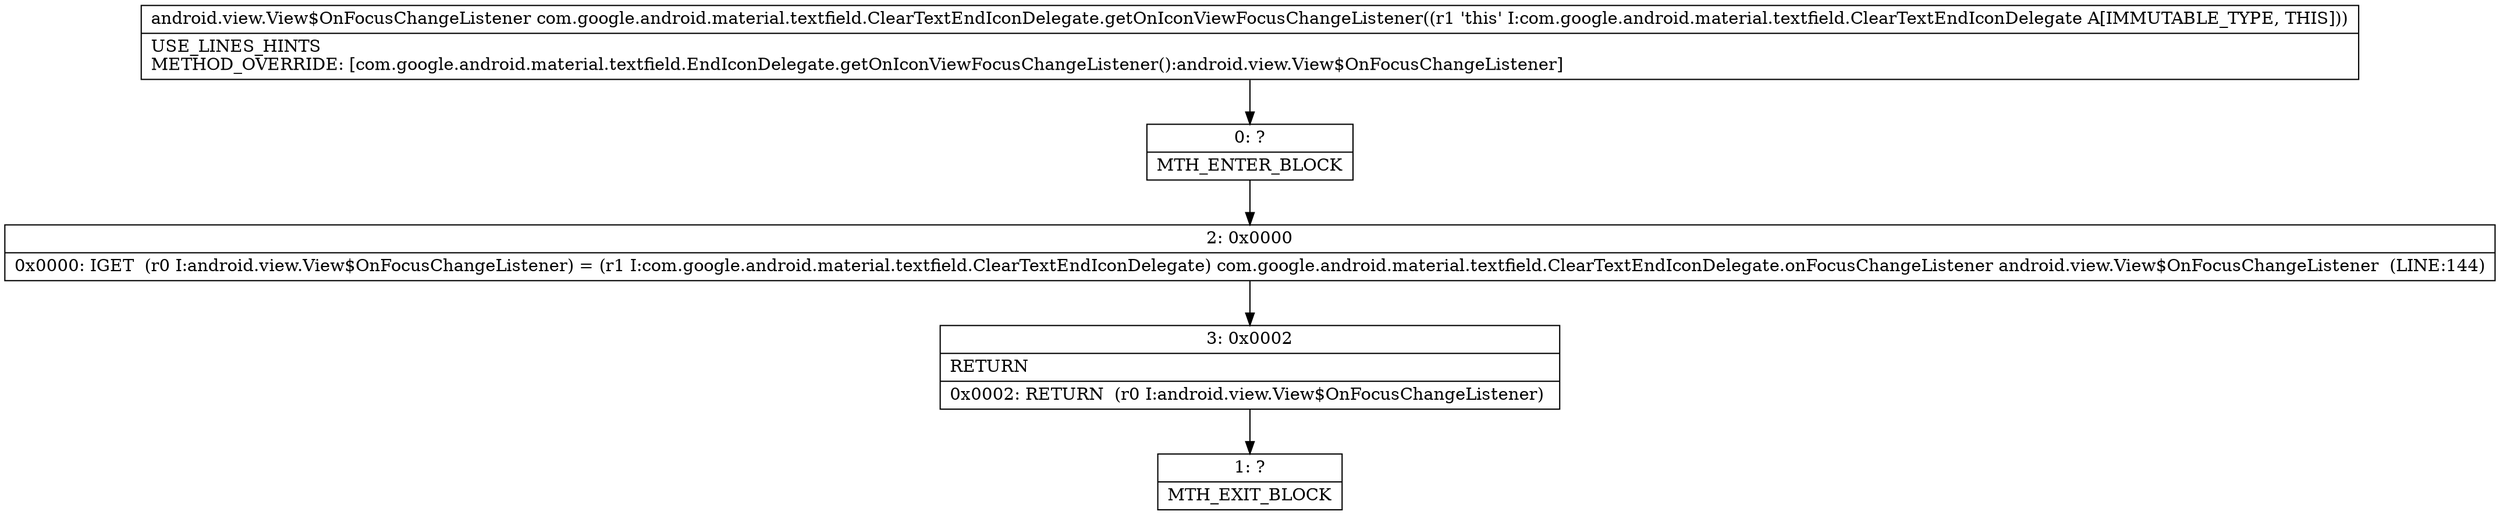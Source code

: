 digraph "CFG forcom.google.android.material.textfield.ClearTextEndIconDelegate.getOnIconViewFocusChangeListener()Landroid\/view\/View$OnFocusChangeListener;" {
Node_0 [shape=record,label="{0\:\ ?|MTH_ENTER_BLOCK\l}"];
Node_2 [shape=record,label="{2\:\ 0x0000|0x0000: IGET  (r0 I:android.view.View$OnFocusChangeListener) = (r1 I:com.google.android.material.textfield.ClearTextEndIconDelegate) com.google.android.material.textfield.ClearTextEndIconDelegate.onFocusChangeListener android.view.View$OnFocusChangeListener  (LINE:144)\l}"];
Node_3 [shape=record,label="{3\:\ 0x0002|RETURN\l|0x0002: RETURN  (r0 I:android.view.View$OnFocusChangeListener) \l}"];
Node_1 [shape=record,label="{1\:\ ?|MTH_EXIT_BLOCK\l}"];
MethodNode[shape=record,label="{android.view.View$OnFocusChangeListener com.google.android.material.textfield.ClearTextEndIconDelegate.getOnIconViewFocusChangeListener((r1 'this' I:com.google.android.material.textfield.ClearTextEndIconDelegate A[IMMUTABLE_TYPE, THIS]))  | USE_LINES_HINTS\lMETHOD_OVERRIDE: [com.google.android.material.textfield.EndIconDelegate.getOnIconViewFocusChangeListener():android.view.View$OnFocusChangeListener]\l}"];
MethodNode -> Node_0;Node_0 -> Node_2;
Node_2 -> Node_3;
Node_3 -> Node_1;
}

